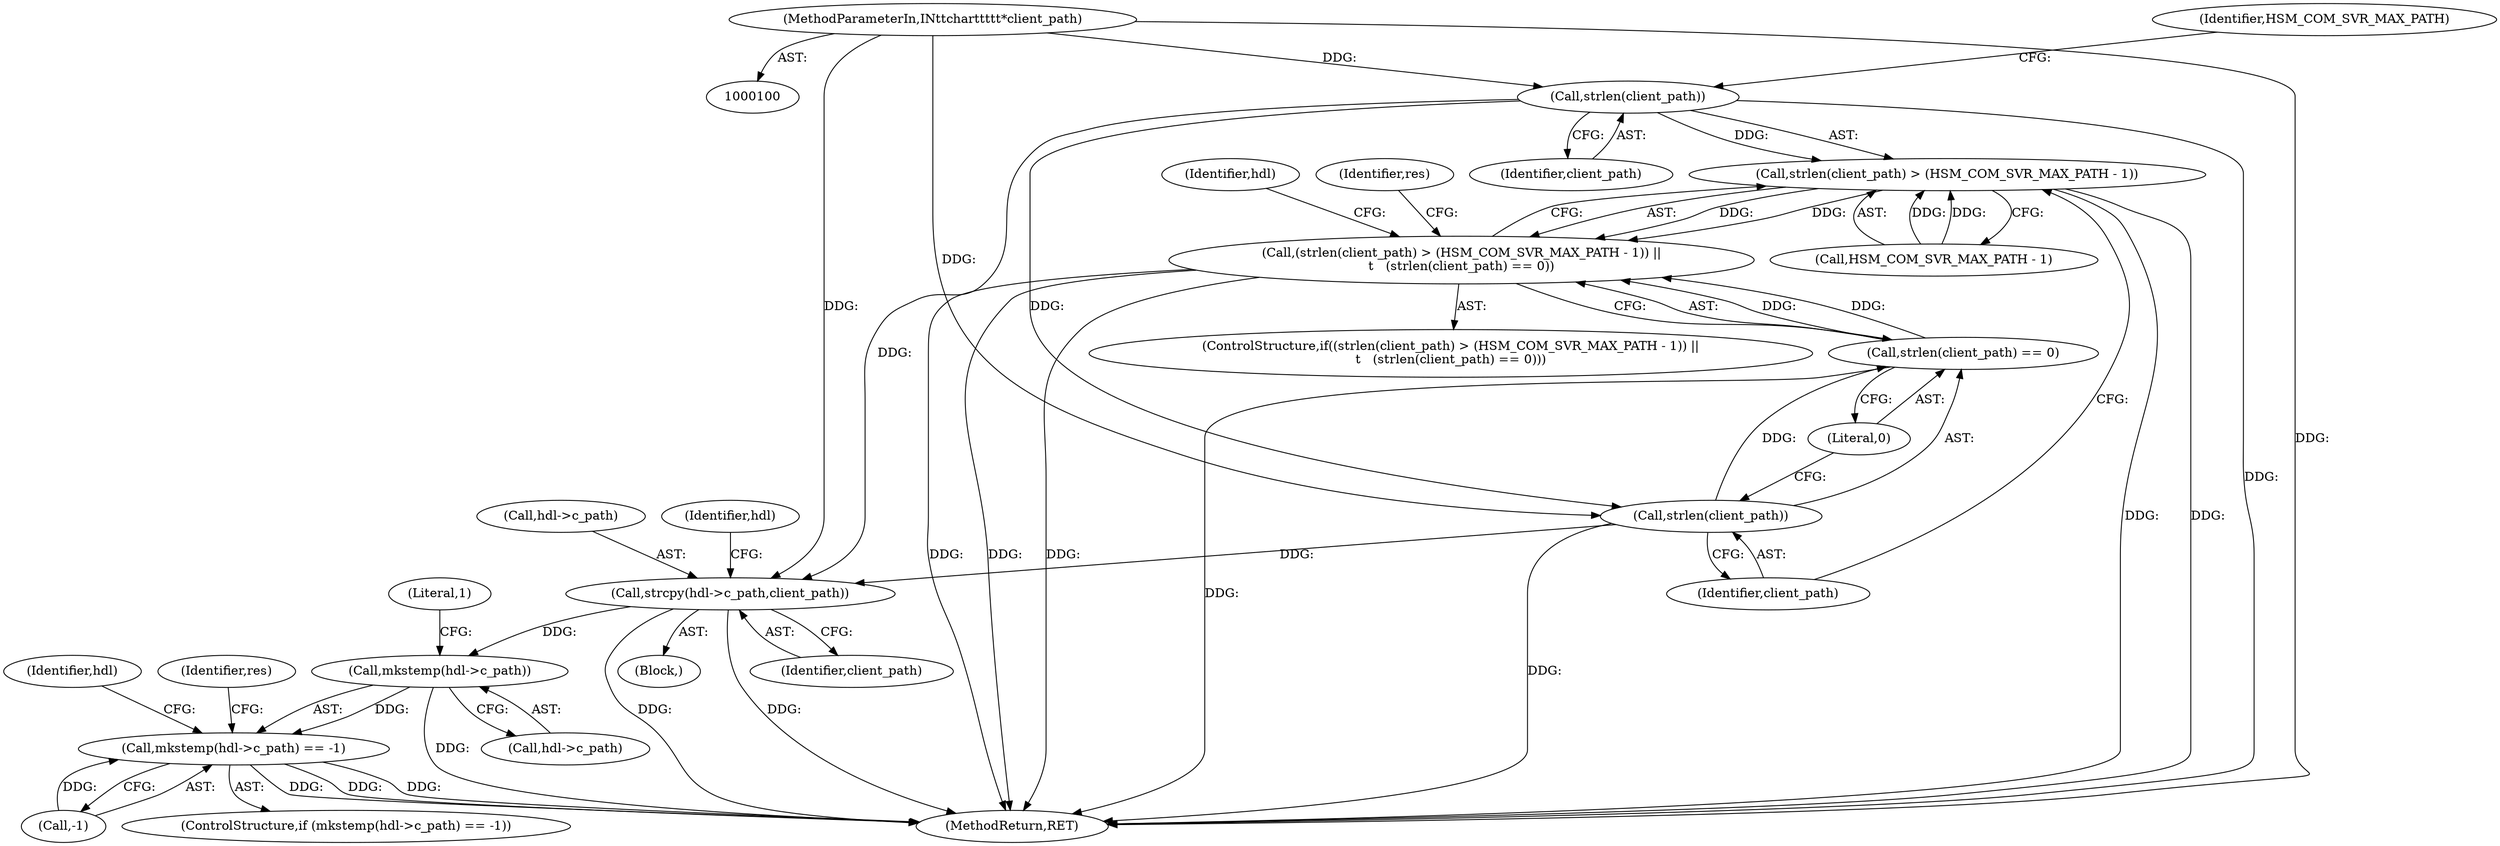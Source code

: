 digraph "0_opa-ff_c5759e7b76f5bf844be6c6641cc1b356bbc83869_1@API" {
"1000134" [label="(Call,strlen(client_path))"];
"1000103" [label="(MethodParameterIn,IN\t\tchar\t\t\t\t\t*client_path)"];
"1000133" [label="(Call,strlen(client_path) > (HSM_COM_SVR_MAX_PATH - 1))"];
"1000132" [label="(Call,(strlen(client_path) > (HSM_COM_SVR_MAX_PATH - 1)) ||\n\t   (strlen(client_path) == 0))"];
"1000140" [label="(Call,strlen(client_path))"];
"1000139" [label="(Call,strlen(client_path) == 0)"];
"1000235" [label="(Call,strcpy(hdl->c_path,client_path))"];
"1000242" [label="(Call,mkstemp(hdl->c_path))"];
"1000241" [label="(Call,mkstemp(hdl->c_path) == -1)"];
"1000246" [label="(Call,-1)"];
"1000137" [label="(Identifier,HSM_COM_SVR_MAX_PATH)"];
"1000250" [label="(Identifier,res)"];
"1000241" [label="(Call,mkstemp(hdl->c_path) == -1)"];
"1000142" [label="(Literal,0)"];
"1000151" [label="(Identifier,hdl)"];
"1000247" [label="(Literal,1)"];
"1000255" [label="(Identifier,hdl)"];
"1000294" [label="(MethodReturn,RET)"];
"1000131" [label="(ControlStructure,if((strlen(client_path) > (HSM_COM_SVR_MAX_PATH - 1)) ||\n\t   (strlen(client_path) == 0)))"];
"1000235" [label="(Call,strcpy(hdl->c_path,client_path))"];
"1000239" [label="(Identifier,client_path)"];
"1000133" [label="(Call,strlen(client_path) > (HSM_COM_SVR_MAX_PATH - 1))"];
"1000236" [label="(Call,hdl->c_path)"];
"1000132" [label="(Call,(strlen(client_path) > (HSM_COM_SVR_MAX_PATH - 1)) ||\n\t   (strlen(client_path) == 0))"];
"1000141" [label="(Identifier,client_path)"];
"1000139" [label="(Call,strlen(client_path) == 0)"];
"1000140" [label="(Call,strlen(client_path))"];
"1000145" [label="(Identifier,res)"];
"1000105" [label="(Block,)"];
"1000134" [label="(Call,strlen(client_path))"];
"1000136" [label="(Call,HSM_COM_SVR_MAX_PATH - 1)"];
"1000244" [label="(Identifier,hdl)"];
"1000240" [label="(ControlStructure,if (mkstemp(hdl->c_path) == -1))"];
"1000103" [label="(MethodParameterIn,IN\t\tchar\t\t\t\t\t*client_path)"];
"1000135" [label="(Identifier,client_path)"];
"1000242" [label="(Call,mkstemp(hdl->c_path))"];
"1000243" [label="(Call,hdl->c_path)"];
"1000134" -> "1000133"  [label="AST: "];
"1000134" -> "1000135"  [label="CFG: "];
"1000135" -> "1000134"  [label="AST: "];
"1000137" -> "1000134"  [label="CFG: "];
"1000134" -> "1000294"  [label="DDG: "];
"1000134" -> "1000133"  [label="DDG: "];
"1000103" -> "1000134"  [label="DDG: "];
"1000134" -> "1000140"  [label="DDG: "];
"1000134" -> "1000235"  [label="DDG: "];
"1000103" -> "1000100"  [label="AST: "];
"1000103" -> "1000294"  [label="DDG: "];
"1000103" -> "1000140"  [label="DDG: "];
"1000103" -> "1000235"  [label="DDG: "];
"1000133" -> "1000132"  [label="AST: "];
"1000133" -> "1000136"  [label="CFG: "];
"1000136" -> "1000133"  [label="AST: "];
"1000141" -> "1000133"  [label="CFG: "];
"1000132" -> "1000133"  [label="CFG: "];
"1000133" -> "1000294"  [label="DDG: "];
"1000133" -> "1000294"  [label="DDG: "];
"1000133" -> "1000132"  [label="DDG: "];
"1000133" -> "1000132"  [label="DDG: "];
"1000136" -> "1000133"  [label="DDG: "];
"1000136" -> "1000133"  [label="DDG: "];
"1000132" -> "1000131"  [label="AST: "];
"1000132" -> "1000139"  [label="CFG: "];
"1000139" -> "1000132"  [label="AST: "];
"1000145" -> "1000132"  [label="CFG: "];
"1000151" -> "1000132"  [label="CFG: "];
"1000132" -> "1000294"  [label="DDG: "];
"1000132" -> "1000294"  [label="DDG: "];
"1000132" -> "1000294"  [label="DDG: "];
"1000139" -> "1000132"  [label="DDG: "];
"1000139" -> "1000132"  [label="DDG: "];
"1000140" -> "1000139"  [label="AST: "];
"1000140" -> "1000141"  [label="CFG: "];
"1000141" -> "1000140"  [label="AST: "];
"1000142" -> "1000140"  [label="CFG: "];
"1000140" -> "1000294"  [label="DDG: "];
"1000140" -> "1000139"  [label="DDG: "];
"1000140" -> "1000235"  [label="DDG: "];
"1000139" -> "1000142"  [label="CFG: "];
"1000142" -> "1000139"  [label="AST: "];
"1000139" -> "1000294"  [label="DDG: "];
"1000235" -> "1000105"  [label="AST: "];
"1000235" -> "1000239"  [label="CFG: "];
"1000236" -> "1000235"  [label="AST: "];
"1000239" -> "1000235"  [label="AST: "];
"1000244" -> "1000235"  [label="CFG: "];
"1000235" -> "1000294"  [label="DDG: "];
"1000235" -> "1000294"  [label="DDG: "];
"1000235" -> "1000242"  [label="DDG: "];
"1000242" -> "1000241"  [label="AST: "];
"1000242" -> "1000243"  [label="CFG: "];
"1000243" -> "1000242"  [label="AST: "];
"1000247" -> "1000242"  [label="CFG: "];
"1000242" -> "1000294"  [label="DDG: "];
"1000242" -> "1000241"  [label="DDG: "];
"1000241" -> "1000240"  [label="AST: "];
"1000241" -> "1000246"  [label="CFG: "];
"1000246" -> "1000241"  [label="AST: "];
"1000250" -> "1000241"  [label="CFG: "];
"1000255" -> "1000241"  [label="CFG: "];
"1000241" -> "1000294"  [label="DDG: "];
"1000241" -> "1000294"  [label="DDG: "];
"1000241" -> "1000294"  [label="DDG: "];
"1000246" -> "1000241"  [label="DDG: "];
}
